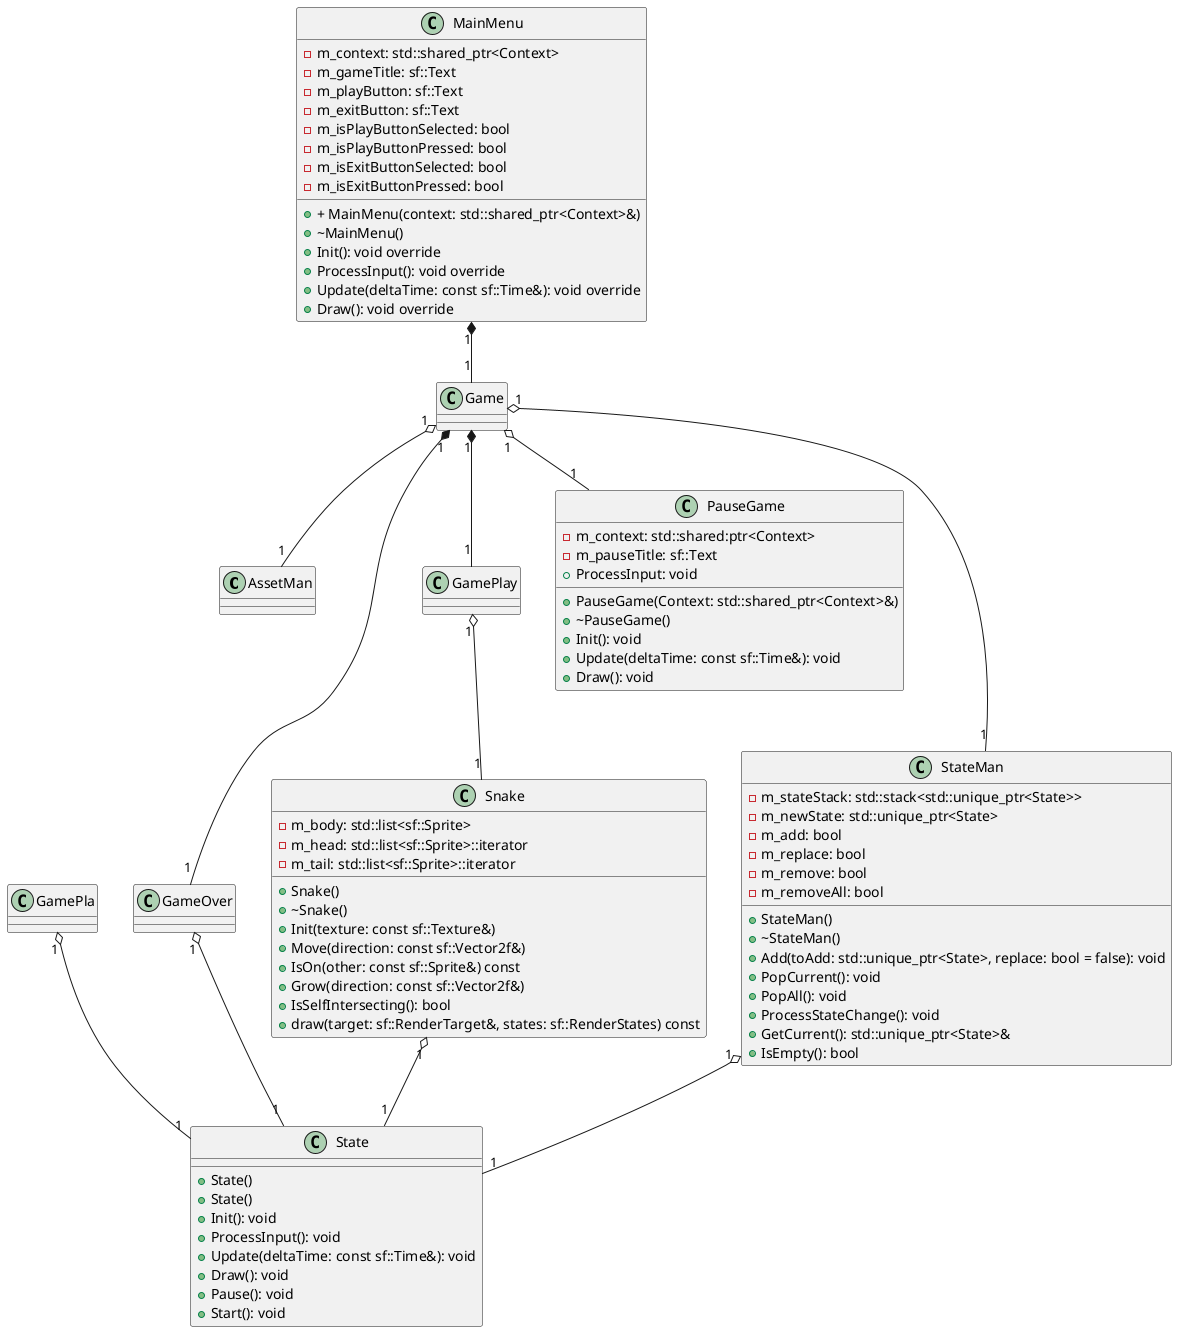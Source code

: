 @startuml name

class AssetMan
class Game
class GameOver
class GamePlay
class MainMenu {
    - m_context: std::shared_ptr<Context>
    - m_gameTitle: sf::Text
    - m_playButton: sf::Text
    - m_exitButton: sf::Text
    - m_isPlayButtonSelected: bool
    - m_isPlayButtonPressed: bool
    - m_isExitButtonSelected: bool
    - m_isExitButtonPressed: bool
    + + MainMenu(context: std::shared_ptr<Context>&)
    + ~MainMenu()
    + Init(): void override
    + ProcessInput(): void override
    + Update(deltaTime: const sf::Time&): void override
    + Draw(): void override
}
class PauseGame {
    - m_context: std::shared:ptr<Context>
    - m_pauseTitle: sf::Text
    + PauseGame(Context: std::shared_ptr<Context>&)
    + ~PauseGame()
    + Init(): void
    + ProcessInput: void
    + Update(deltaTime: const sf::Time&): void
    + Draw(): void
}
class Snake {
    - m_body: std::list<sf::Sprite>
    - m_head: std::list<sf::Sprite>::iterator
    - m_tail: std::list<sf::Sprite>::iterator
    + Snake()
    + ~Snake()
    + Init(texture: const sf::Texture&)
    + Move(direction: const sf::Vector2f&)
    + IsOn(other: const sf::Sprite&) const
    + Grow(direction: const sf::Vector2f&)
    + IsSelfIntersecting(): bool
    + draw(target: sf::RenderTarget&, states: sf::RenderStates) const
}
class State {
    + State()
    + State()
    + Init(): void
    + ProcessInput(): void
    + Update(deltaTime: const sf::Time&): void
    + Draw(): void
    + Pause(): void
    + Start(): void
}
class StateMan {
    - m_stateStack: std::stack<std::unique_ptr<State>>
    - m_newState: std::unique_ptr<State>
    - m_add: bool
    - m_replace: bool
    - m_remove: bool
    - m_removeAll: bool
    + StateMan()
    + ~StateMan()
    + Add(toAdd: std::unique_ptr<State>, replace: bool = false): void
    + PopCurrent(): void
    + PopAll(): void
    + ProcessStateChange(): void
    + GetCurrent(): std::unique_ptr<State>&
    + IsEmpty(): bool
}


MainMenu "1" *-- "1" Game
Game "1" *-- "1" GamePlay
Game "1" *-- "1" GameOver
Game "1" o-- "1" PauseGame
Game "1" o-- "1" StateMan
Game "1" o-- "1" AssetMan
StateMan "1" o-- "1" State
GamePla "1" o-- "1" State
GamePlay "1" o--  "1" Snake
GameOver "1" o-- "1" State
Snake "1" o-- "1" State

